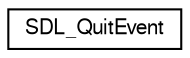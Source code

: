 digraph "Graphical Class Hierarchy"
{
  edge [fontname="FreeSans",fontsize="10",labelfontname="FreeSans",labelfontsize="10"];
  node [fontname="FreeSans",fontsize="10",shape=record];
  rankdir="LR";
  Node1 [label="SDL_QuitEvent",height=0.2,width=0.4,color="black", fillcolor="white", style="filled",URL="$d6/d71/struct_s_d_l___quit_event.html",tooltip="The &quot;quit requested&quot; event. "];
}
